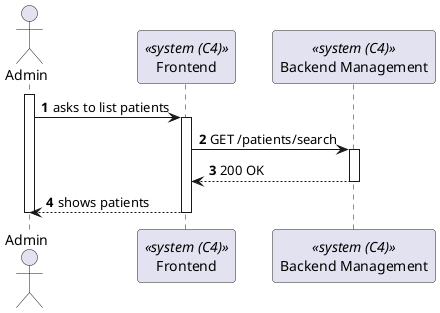 @startuml PatientProfilesListing(level2)

autonumber
actor "Admin" as Admin
participant Frontend as "Frontend" <<system (C4)>>
participant BackendManagement as "Backend Management" <<system (C4)>>

activate Admin

    Admin -> Frontend : asks to list patients
    activate Frontend

        Frontend -> BackendManagement : GET /patients/search
        activate BackendManagement

        Frontend <-- BackendManagement : 200 OK
        deactivate BackendManagement

    Frontend --> Admin : shows patients
    deactivate Frontend
    
deactivate Admin

@enduml